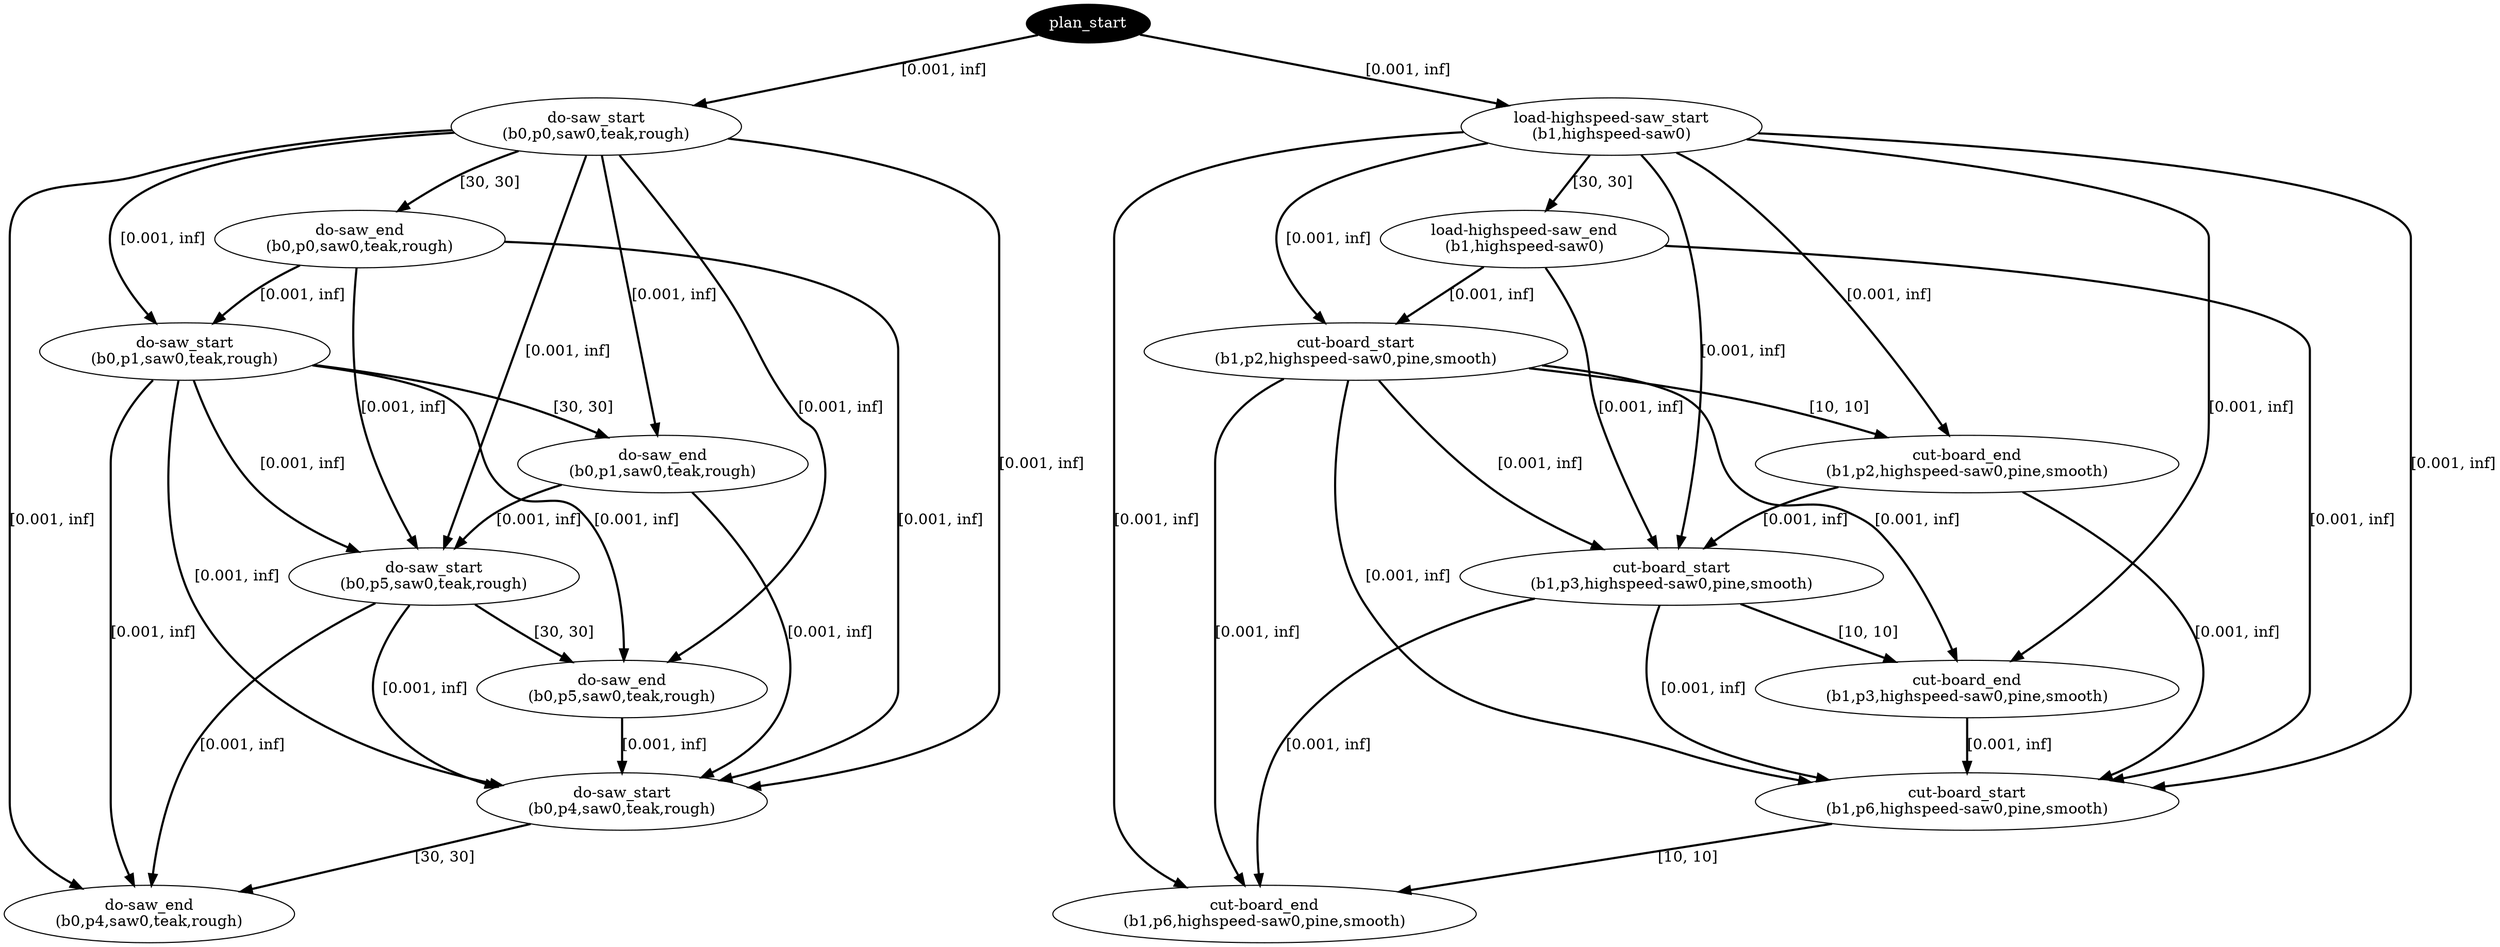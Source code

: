 digraph plan {
0[ label="plan_start",style=filled,fillcolor=black,fontcolor=white];
1[ label="do-saw_start
(b0,p0,saw0,teak,rough)"];
2[ label="do-saw_end
(b0,p0,saw0,teak,rough)"];
3[ label="load-highspeed-saw_start
(b1,highspeed-saw0)"];
4[ label="load-highspeed-saw_end
(b1,highspeed-saw0)"];
5[ label="cut-board_start
(b1,p2,highspeed-saw0,pine,smooth)"];
6[ label="cut-board_end
(b1,p2,highspeed-saw0,pine,smooth)"];
7[ label="do-saw_start
(b0,p1,saw0,teak,rough)"];
8[ label="do-saw_end
(b0,p1,saw0,teak,rough)"];
9[ label="cut-board_start
(b1,p3,highspeed-saw0,pine,smooth)"];
10[ label="cut-board_end
(b1,p3,highspeed-saw0,pine,smooth)"];
11[ label="cut-board_start
(b1,p6,highspeed-saw0,pine,smooth)"];
12[ label="cut-board_end
(b1,p6,highspeed-saw0,pine,smooth)"];
13[ label="do-saw_start
(b0,p5,saw0,teak,rough)"];
14[ label="do-saw_end
(b0,p5,saw0,teak,rough)"];
15[ label="do-saw_start
(b0,p4,saw0,teak,rough)"];
16[ label="do-saw_end
(b0,p4,saw0,teak,rough)"];
"0" -> "1" [ label="[0.001, inf]" , penwidth=2, color="black"]
"0" -> "3" [ label="[0.001, inf]" , penwidth=2, color="black"]
"1" -> "2" [ label="[30, 30]" , penwidth=2, color="black"]
"3" -> "4" [ label="[30, 30]" , penwidth=2, color="black"]
"4" -> "5" [ label="[0.001, inf]" , penwidth=2, color="black"]
"3" -> "5" [ label="[0.001, inf]" , penwidth=2, color="black"]
"2" -> "7" [ label="[0.001, inf]" , penwidth=2, color="black"]
"1" -> "7" [ label="[0.001, inf]" , penwidth=2, color="black"]
"5" -> "6" [ label="[10, 10]" , penwidth=2, color="black"]
"3" -> "6" [ label="[0.001, inf]" , penwidth=2, color="black"]
"6" -> "9" [ label="[0.001, inf]" , penwidth=2, color="black"]
"4" -> "9" [ label="[0.001, inf]" , penwidth=2, color="black"]
"5" -> "9" [ label="[0.001, inf]" , penwidth=2, color="black"]
"3" -> "9" [ label="[0.001, inf]" , penwidth=2, color="black"]
"9" -> "10" [ label="[10, 10]" , penwidth=2, color="black"]
"5" -> "10" [ label="[0.001, inf]" , penwidth=2, color="black"]
"3" -> "10" [ label="[0.001, inf]" , penwidth=2, color="black"]
"10" -> "11" [ label="[0.001, inf]" , penwidth=2, color="black"]
"4" -> "11" [ label="[0.001, inf]" , penwidth=2, color="black"]
"9" -> "11" [ label="[0.001, inf]" , penwidth=2, color="black"]
"6" -> "11" [ label="[0.001, inf]" , penwidth=2, color="black"]
"5" -> "11" [ label="[0.001, inf]" , penwidth=2, color="black"]
"3" -> "11" [ label="[0.001, inf]" , penwidth=2, color="black"]
"7" -> "8" [ label="[30, 30]" , penwidth=2, color="black"]
"1" -> "8" [ label="[0.001, inf]" , penwidth=2, color="black"]
"8" -> "13" [ label="[0.001, inf]" , penwidth=2, color="black"]
"7" -> "13" [ label="[0.001, inf]" , penwidth=2, color="black"]
"2" -> "13" [ label="[0.001, inf]" , penwidth=2, color="black"]
"1" -> "13" [ label="[0.001, inf]" , penwidth=2, color="black"]
"11" -> "12" [ label="[10, 10]" , penwidth=2, color="black"]
"9" -> "12" [ label="[0.001, inf]" , penwidth=2, color="black"]
"5" -> "12" [ label="[0.001, inf]" , penwidth=2, color="black"]
"3" -> "12" [ label="[0.001, inf]" , penwidth=2, color="black"]
"13" -> "14" [ label="[30, 30]" , penwidth=2, color="black"]
"7" -> "14" [ label="[0.001, inf]" , penwidth=2, color="black"]
"1" -> "14" [ label="[0.001, inf]" , penwidth=2, color="black"]
"14" -> "15" [ label="[0.001, inf]" , penwidth=2, color="black"]
"13" -> "15" [ label="[0.001, inf]" , penwidth=2, color="black"]
"8" -> "15" [ label="[0.001, inf]" , penwidth=2, color="black"]
"7" -> "15" [ label="[0.001, inf]" , penwidth=2, color="black"]
"2" -> "15" [ label="[0.001, inf]" , penwidth=2, color="black"]
"1" -> "15" [ label="[0.001, inf]" , penwidth=2, color="black"]
"15" -> "16" [ label="[30, 30]" , penwidth=2, color="black"]
"13" -> "16" [ label="[0.001, inf]" , penwidth=2, color="black"]
"7" -> "16" [ label="[0.001, inf]" , penwidth=2, color="black"]
"1" -> "16" [ label="[0.001, inf]" , penwidth=2, color="black"]
}

